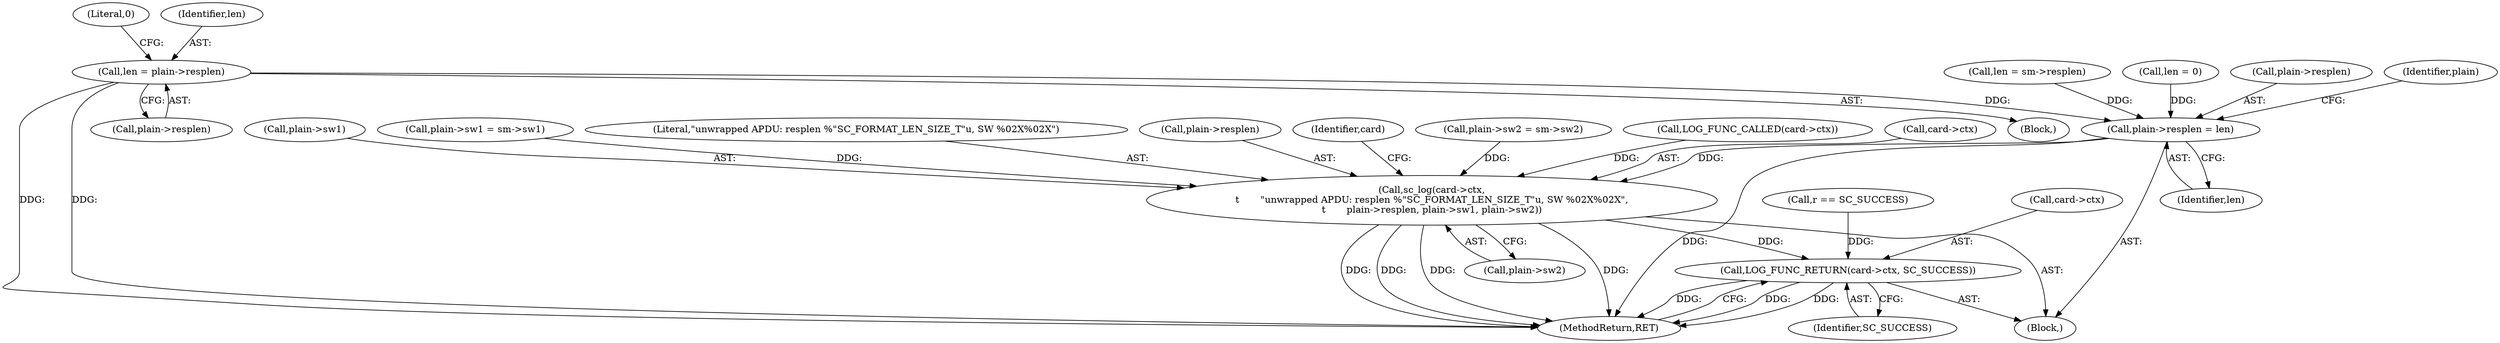 digraph "0_OpenSC_360e95d45ac4123255a4c796db96337f332160ad#diff-d643a0fa169471dbf2912f4866dc49c5_1@pointer" {
"1000152" [label="(Call,len = plain->resplen)"];
"1000192" [label="(Call,plain->resplen = len)"];
"1000211" [label="(Call,sc_log(card->ctx,\n\t       \"unwrapped APDU: resplen %\"SC_FORMAT_LEN_SIZE_T\"u, SW %02X%02X\",\n\t       plain->resplen, plain->sw1, plain->sw2))"];
"1000225" [label="(Call,LOG_FUNC_RETURN(card->ctx, SC_SUCCESS))"];
"1000227" [label="(Identifier,card)"];
"1000204" [label="(Call,plain->sw2 = sm->sw2)"];
"1000143" [label="(Call,r == SC_SUCCESS)"];
"1000151" [label="(Block,)"];
"1000192" [label="(Call,plain->resplen = len)"];
"1000226" [label="(Call,card->ctx)"];
"1000128" [label="(Call,LOG_FUNC_CALLED(card->ctx))"];
"1000152" [label="(Call,len = plain->resplen)"];
"1000212" [label="(Call,card->ctx)"];
"1000230" [label="(MethodReturn,RET)"];
"1000159" [label="(Literal,0)"];
"1000187" [label="(Call,len = sm->resplen)"];
"1000219" [label="(Call,plain->sw1)"];
"1000211" [label="(Call,sc_log(card->ctx,\n\t       \"unwrapped APDU: resplen %\"SC_FORMAT_LEN_SIZE_T\"u, SW %02X%02X\",\n\t       plain->resplen, plain->sw1, plain->sw2))"];
"1000197" [label="(Call,plain->sw1 = sm->sw1)"];
"1000229" [label="(Identifier,SC_SUCCESS)"];
"1000107" [label="(Call,len = 0)"];
"1000215" [label="(Literal,\"unwrapped APDU: resplen %\"SC_FORMAT_LEN_SIZE_T\"u, SW %02X%02X\")"];
"1000196" [label="(Identifier,len)"];
"1000153" [label="(Identifier,len)"];
"1000154" [label="(Call,plain->resplen)"];
"1000225" [label="(Call,LOG_FUNC_RETURN(card->ctx, SC_SUCCESS))"];
"1000216" [label="(Call,plain->resplen)"];
"1000193" [label="(Call,plain->resplen)"];
"1000222" [label="(Call,plain->sw2)"];
"1000104" [label="(Block,)"];
"1000199" [label="(Identifier,plain)"];
"1000152" -> "1000151"  [label="AST: "];
"1000152" -> "1000154"  [label="CFG: "];
"1000153" -> "1000152"  [label="AST: "];
"1000154" -> "1000152"  [label="AST: "];
"1000159" -> "1000152"  [label="CFG: "];
"1000152" -> "1000230"  [label="DDG: "];
"1000152" -> "1000230"  [label="DDG: "];
"1000152" -> "1000192"  [label="DDG: "];
"1000192" -> "1000104"  [label="AST: "];
"1000192" -> "1000196"  [label="CFG: "];
"1000193" -> "1000192"  [label="AST: "];
"1000196" -> "1000192"  [label="AST: "];
"1000199" -> "1000192"  [label="CFG: "];
"1000192" -> "1000230"  [label="DDG: "];
"1000187" -> "1000192"  [label="DDG: "];
"1000107" -> "1000192"  [label="DDG: "];
"1000192" -> "1000211"  [label="DDG: "];
"1000211" -> "1000104"  [label="AST: "];
"1000211" -> "1000222"  [label="CFG: "];
"1000212" -> "1000211"  [label="AST: "];
"1000215" -> "1000211"  [label="AST: "];
"1000216" -> "1000211"  [label="AST: "];
"1000219" -> "1000211"  [label="AST: "];
"1000222" -> "1000211"  [label="AST: "];
"1000227" -> "1000211"  [label="CFG: "];
"1000211" -> "1000230"  [label="DDG: "];
"1000211" -> "1000230"  [label="DDG: "];
"1000211" -> "1000230"  [label="DDG: "];
"1000211" -> "1000230"  [label="DDG: "];
"1000128" -> "1000211"  [label="DDG: "];
"1000197" -> "1000211"  [label="DDG: "];
"1000204" -> "1000211"  [label="DDG: "];
"1000211" -> "1000225"  [label="DDG: "];
"1000225" -> "1000104"  [label="AST: "];
"1000225" -> "1000229"  [label="CFG: "];
"1000226" -> "1000225"  [label="AST: "];
"1000229" -> "1000225"  [label="AST: "];
"1000230" -> "1000225"  [label="CFG: "];
"1000225" -> "1000230"  [label="DDG: "];
"1000225" -> "1000230"  [label="DDG: "];
"1000225" -> "1000230"  [label="DDG: "];
"1000143" -> "1000225"  [label="DDG: "];
}

